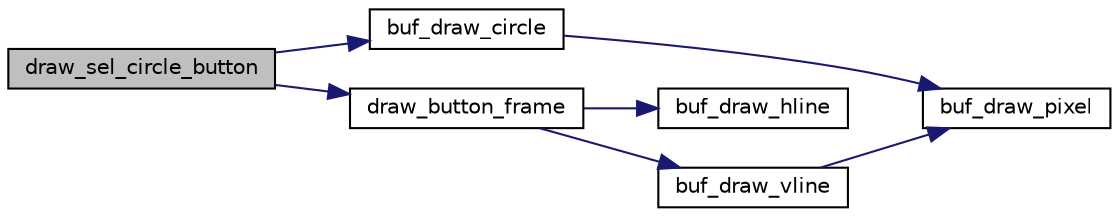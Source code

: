 digraph "draw_sel_circle_button"
{
 // LATEX_PDF_SIZE
  edge [fontname="Helvetica",fontsize="10",labelfontname="Helvetica",labelfontsize="10"];
  node [fontname="Helvetica",fontsize="10",shape=record];
  rankdir="LR";
  Node1 [label="draw_sel_circle_button",height=0.2,width=0.4,color="black", fillcolor="grey75", style="filled", fontcolor="black",tooltip="Draws the button to draw a circle on a pixel buffer."];
  Node1 -> Node2 [color="midnightblue",fontsize="10",style="solid"];
  Node2 [label="buf_draw_circle",height=0.2,width=0.4,color="black", fillcolor="white", style="filled",URL="$graphics_8c.html#a3f2490703f76d68ee31a7e93671633da",tooltip="Draws a circle on a pixel buffer."];
  Node2 -> Node3 [color="midnightblue",fontsize="10",style="solid"];
  Node3 [label="buf_draw_pixel",height=0.2,width=0.4,color="black", fillcolor="white", style="filled",URL="$graphics_8c.html#a49604fff88a75a0bdf9d860b6bfd45a8",tooltip="Draws a pixel on a pixel_buffer."];
  Node1 -> Node4 [color="midnightblue",fontsize="10",style="solid"];
  Node4 [label="draw_button_frame",height=0.2,width=0.4,color="black", fillcolor="white", style="filled",URL="$draw__buttons_8c.html#aa6af89646cd7d59141040cb6d1b907f9",tooltip="Draws a button frame on a pixel buffer."];
  Node4 -> Node5 [color="midnightblue",fontsize="10",style="solid"];
  Node5 [label="buf_draw_hline",height=0.2,width=0.4,color="black", fillcolor="white", style="filled",URL="$graphics_8c.html#a46c7629f4db6494a40730b69b99d482f",tooltip="Draws an horizontal line on a pixel buffer."];
  Node4 -> Node6 [color="midnightblue",fontsize="10",style="solid"];
  Node6 [label="buf_draw_vline",height=0.2,width=0.4,color="black", fillcolor="white", style="filled",URL="$graphics_8c.html#a217f0eee3bf0366f3ceda240ca6a9e7f",tooltip="Draws a vertical line on a pixel buffer."];
  Node6 -> Node3 [color="midnightblue",fontsize="10",style="solid"];
}
